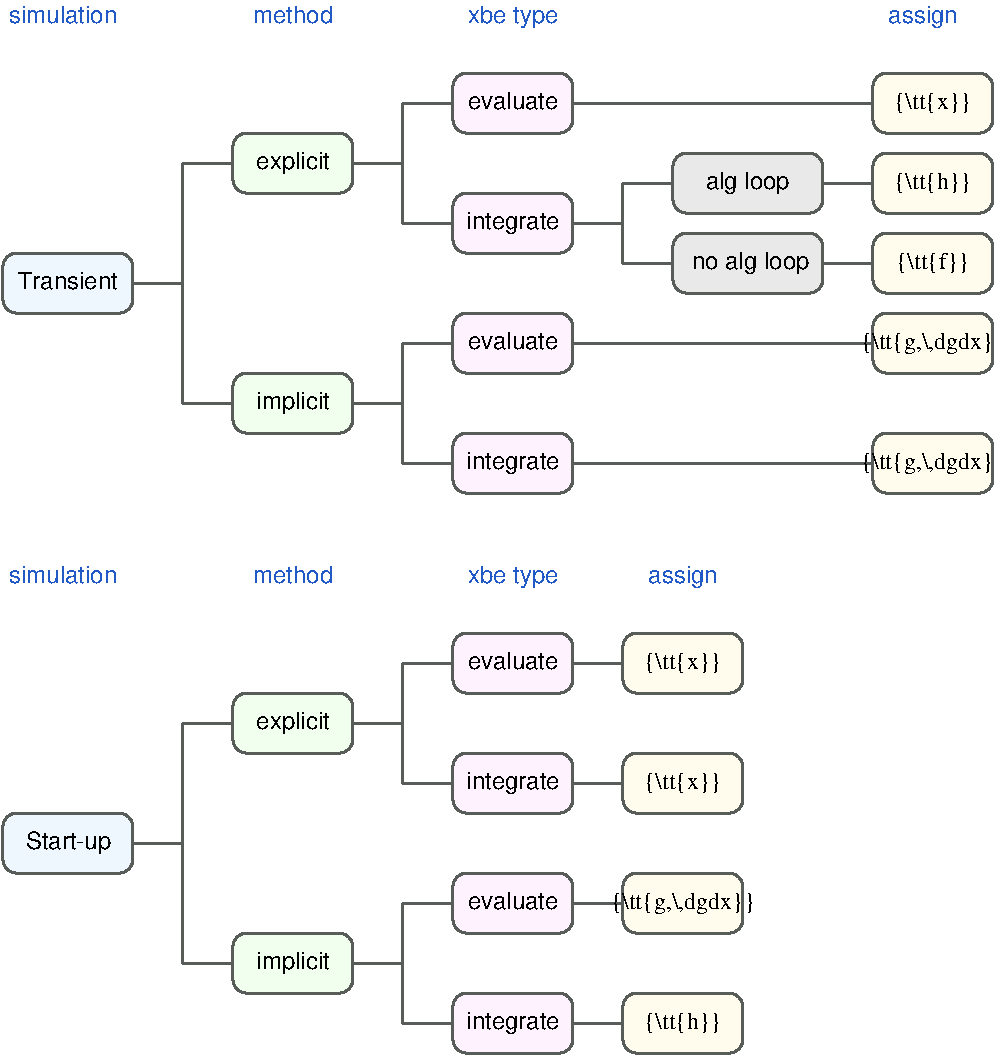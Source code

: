 #FIG 3.2  Produced by xfig version 3.2.7b
Landscape
Center
Inches
Letter
100.00
Single
-2
1200 2
0 32 #909090
0 33 #e6e4ce
0 34 #9b9b9b
0 35 #ce9100
0 36 #f762aa
0 37 #7070ff
0 38 #9191fe
0 39 #8e928e
0 40 #e7e7cf
0 41 #9e9a9e
0 42 #cf9200
0 43 #f761ae
0 44 #7171ff
0 45 #595d59
0 46 #636363
0 47 #8e8e8e
0 48 #b79b73
0 49 #4193ff
0 50 #bf703b
0 51 #db7700
0 52 #dab800
0 53 #006400
0 54 #5a6b3b
0 55 #d3d3d3
0 56 #aaaaaa
0 57 #8e8ea4
0 58 #f3b95d
0 59 #89996b
0 60 #646464
0 61 #b7e6ff
0 62 #86c0ec
0 63 #bdbdbd
0 64 #d39552
0 65 #98d2fe
0 66 #8c6b6b
0 67 #8c9c6b
0 68 #f76b00
0 69 #5a6b39
0 70 #8c9c6b
0 71 #8c9c7b
0 72 #184a18
0 73 #adadad
0 74 #f7bd5a
0 75 #636b9c
0 76 #f7f7f7
0 77 #de0000
0 78 #adadad
0 79 #f7bd5a
0 80 #adadad
0 81 #f7bd5a
0 82 #636b9c
0 83 #526b29
0 84 #949494
0 85 #006300
0 86 #9ca5b5
0 87 #ff9400
0 88 #ff9400
0 89 #00634a
0 90 #7b844a
0 91 #63737b
0 92 #e7bd7b
0 93 #184a18
0 94 #f7bd5a
0 95 #dedede
0 96 #f3eed3
0 97 #f5ae5d
0 98 #95ce99
0 99 #b5157d
0 100 #eeeeee
0 101 #848484
0 102 #7b7b7b
0 103 #005a00
0 104 #e77373
0 105 #ffcb31
0 106 #29794a
0 107 #de2821
0 108 #2159c6
0 109 #f8f8f8
0 110 #e6e6e6
0 111 #a5b5c6
0 112 #6b6b94
0 113 #846b6b
0 114 #529c4a
0 115 #d6e7e7
0 116 #526363
0 117 #186b4a
0 118 #21845a
0 119 #e7e7e7
0 120 #717571
0 121 #414541
0 122 #2277ff
0 123 #d5d5d5
0 124 #d0e7f8
0 125 #cce2f2
0 126 #2360f9
0 127 #acc2ff
0 128 #ffafff
0 129 #e2e2e2
0 130 #80ee80
0 131 #fee680
0 132 #ffb200
0 133 #000000
0 134 #5f5f5f
0 135 #c2c2c2
0 136 #9ed30a
0 137 #d575ea
0 138 #e0b341
0 139 #14b732
0 140 #fc859b
0 141 #cca1ba
0 142 #e4f4e4
0 143 #eff7fe
0 144 #ffebee
0 145 #e5f1fe
0 146 #fffcee
0 147 #fff2ff
0 148 #f1ffee
0 149 #caf5c4
0 150 #b4b4ff
0 151 #c2c2c2
0 152 #e9e9e9
6 525 1875 1650 2475
2 4 0 2 45 143 60 -1 20 0.000 0 0 7 0 0 5
	 1575 2400 600 2400 600 1950 1575 1950 1575 2400
4 1 0 50 -1 16 12 0.0000 4 150 810 1085 2217 Transient\001
-6
6 7050 1125 8100 1725
2 4 0 2 45 146 60 -1 20 0.000 0 0 7 0 0 5
	 8025 1650 7125 1650 7125 1200 8025 1200 8025 1650
4 1 0 50 -1 0 12 0.0000 6 165 645 7575 1467 {\\tt{h}}\001
-6
6 7050 1725 8100 2325
2 4 0 2 45 146 60 -1 20 0.000 0 0 7 0 0 5
	 8025 2250 7125 2250 7125 1800 8025 1800 8025 2250
4 1 0 50 -1 0 12 0.0000 6 165 600 7575 2067 {\\tt{f}}\001
-6
6 7050 525 8100 1125
2 4 0 2 45 146 60 -1 20 0.000 0 0 7 0 0 5
	 8025 1050 7125 1050 7125 600 8025 600 8025 1050
4 1 0 50 -1 0 12 0.0000 6 165 645 7575 867 {\\tt{x}}\001
-6
6 6900 2325 8250 2925
2 4 0 2 45 146 60 -1 20 0.000 0 0 7 0 0 5
	 8025 2850 7125 2850 7125 2400 8025 2400 8025 2850
4 1 0 50 -1 0 12 0.0000 6 180 1215 7575 2667 {\\tt{g,\\,dgdx}}\001
-6
6 6900 3225 8250 3825
2 4 0 2 45 146 60 -1 20 0.000 0 0 7 0 0 5
	 8025 3750 7125 3750 7125 3300 8025 3300 8025 3750
4 1 0 50 -1 0 12 0.0000 6 180 1215 7575 3567 {\\tt{g,\\,dgdx}}\001
-6
6 2250 2775 3300 3375
2 4 0 2 45 148 60 -1 20 0.000 0 0 7 0 0 5
	 3225 3300 2325 3300 2325 2850 3225 2850 3225 3300
4 1 0 50 -1 16 12 0.0000 4 195 615 2775 3117 implicit\001
-6
6 3900 2325 4950 2925
2 4 0 2 45 147 60 -1 20 0.000 0 0 7 0 0 5
	 4875 2850 3975 2850 3975 2400 4875 2400 4875 2850
4 1 0 50 -1 16 12 0.0000 4 150 735 4425 2667 evaluate\001
-6
6 3900 1425 4950 2025
2 4 0 2 45 147 60 -1 20 0.000 0 0 7 0 0 5
	 4875 1950 3975 1950 3975 1500 4875 1500 4875 1950
4 1 0 50 -1 16 12 0.0000 4 195 750 4425 1767 integrate\001
-6
6 3900 525 4950 1125
2 4 0 2 45 147 60 -1 20 0.000 0 0 7 0 0 5
	 4875 1050 3975 1050 3975 600 4875 600 4875 1050
4 1 0 50 -1 16 12 0.0000 4 150 735 4425 867 evaluate\001
-6
6 3900 3225 4950 3825
2 4 0 2 45 147 60 -1 20 0.000 0 0 7 0 0 5
	 4875 3750 3975 3750 3975 3300 4875 3300 4875 3750
4 1 0 50 -1 16 12 0.0000 4 195 750 4425 3567 integrate\001
-6
6 2250 975 3300 1575
2 4 0 2 45 148 60 -1 20 0.000 0 0 7 0 0 5
	 3225 1500 2325 1500 2325 1050 3225 1050 3225 1500
4 1 0 50 -1 16 12 0.0000 4 195 615 2775 1317 explicit\001
-6
6 525 6075 1650 6675
2 4 0 2 45 143 60 -1 20 0.000 0 0 7 0 0 5
	 1575 6600 600 6600 600 6150 1575 6150 1575 6600
4 1 0 50 -1 16 12 0.0000 4 195 690 1092 6417 Start-up\001
-6
6 600 75 7800 300
4 1 108 50 -1 16 12 0.0000 4 195 750 4425 225 xbe type\001
4 1 108 50 -1 16 12 0.0000 4 195 570 7500 225 assign\001
4 1 108 50 -1 16 12 0.0000 4 150 645 2775 225 method\001
4 1 108 50 -1 16 12 0.0000 4 150 885 1050 225 simulation\001
-6
6 2250 6975 3300 7575
2 4 0 2 45 148 60 -1 20 0.000 0 0 7 0 0 5
	 3225 7500 2325 7500 2325 7050 3225 7050 3225 7500
4 1 0 50 -1 16 12 0.0000 4 195 615 2775 7317 implicit\001
-6
6 3900 6525 4950 7125
2 4 0 2 45 147 60 -1 20 0.000 0 0 7 0 0 5
	 4875 7050 3975 7050 3975 6600 4875 6600 4875 7050
4 1 0 50 -1 16 12 0.0000 4 150 735 4425 6867 evaluate\001
-6
6 3900 5625 4950 6225
2 4 0 2 45 147 60 -1 20 0.000 0 0 7 0 0 5
	 4875 6150 3975 6150 3975 5700 4875 5700 4875 6150
4 1 0 50 -1 16 12 0.0000 4 195 750 4425 5967 integrate\001
-6
6 3900 4725 4950 5325
2 4 0 2 45 147 60 -1 20 0.000 0 0 7 0 0 5
	 4875 5250 3975 5250 3975 4800 4875 4800 4875 5250
4 1 0 50 -1 16 12 0.0000 4 150 735 4425 5067 evaluate\001
-6
6 3900 7425 4950 8025
2 4 0 2 45 147 60 -1 20 0.000 0 0 7 0 0 5
	 4875 7950 3975 7950 3975 7500 4875 7500 4875 7950
4 1 0 50 -1 16 12 0.0000 4 195 750 4425 7767 integrate\001
-6
6 2250 5175 3300 5775
2 4 0 2 45 148 60 -1 20 0.000 0 0 7 0 0 5
	 3225 5700 2325 5700 2325 5250 3225 5250 3225 5700
4 1 0 50 -1 16 12 0.0000 4 195 615 2775 5517 explicit\001
-6
6 5175 4725 6225 5325
2 4 0 2 45 146 60 -1 20 0.000 0 0 7 0 0 5
	 6150 5250 5250 5250 5250 4800 6150 4800 6150 5250
4 1 0 50 -1 0 12 0.0000 6 165 645 5700 5067 {\\tt{x}}\001
-6
6 5175 5625 6225 6225
2 4 0 2 45 146 60 -1 20 0.000 0 0 7 0 0 5
	 6150 6150 5250 6150 5250 5700 6150 5700 6150 6150
4 1 0 50 -1 0 12 0.0000 6 165 645 5700 5967 {\\tt{x}}\001
-6
6 5025 6525 6375 7125
2 4 0 2 45 146 60 -1 20 0.000 0 0 7 0 0 5
	 6150 7050 5250 7050 5250 6600 6150 6600 6150 7050
4 1 0 50 -1 0 12 0.0000 6 180 1215 5700 6867 {\\tt{g,\\,dgdx}}\001
-6
6 5175 7425 6225 8025
2 4 0 2 45 146 60 -1 20 0.000 0 0 7 0 0 5
	 6150 7950 5250 7950 5250 7500 6150 7500 6150 7950
4 1 0 50 -1 0 12 0.0000 6 165 645 5700 7767 {\\tt{h}}\001
-6
2 1 0 2 45 7 52 -1 -1 0.000 0 0 -1 0 0 2
	 5250 1425 5625 1425
2 1 0 2 45 7 52 -1 -1 0.000 0 0 -1 0 0 2
	 5250 2025 5625 2025
2 1 0 2 45 7 52 -1 -1 0.000 0 0 -1 0 0 2
	 5250 1425 5250 2025
2 1 0 2 45 7 52 -1 -1 0.000 0 0 -1 0 0 2
	 4875 1725 5250 1725
2 1 0 2 45 7 52 -1 -1 0.000 0 0 -1 0 0 2
	 6750 1425 7125 1425
2 1 0 2 45 7 52 -1 -1 0.000 0 0 -1 0 0 2
	 6750 2025 7125 2025
2 1 0 2 45 7 52 -1 -1 0.000 0 0 -1 0 0 2
	 4875 825 7125 825
2 1 0 2 45 7 52 -1 -1 0.000 0 0 -1 0 0 2
	 4875 2625 7125 2625
2 1 0 2 45 7 52 -1 -1 0.000 0 0 -1 0 0 2
	 4875 3525 7125 3525
2 4 0 2 45 152 60 -1 20 0.000 0 0 7 0 0 5
	 6750 2250 5625 2250 5625 1800 6750 1800 6750 2250
2 4 0 2 45 152 60 -1 20 0.000 0 0 7 0 0 5
	 6750 1650 5625 1650 5625 1200 6750 1200 6750 1650
2 1 0 2 45 7 52 -1 -1 0.000 0 0 -1 0 0 2
	 1950 1275 2325 1275
2 1 0 2 45 7 52 -1 -1 0.000 0 0 -1 0 0 2
	 1950 3075 2325 3075
2 1 0 2 45 7 52 -1 -1 0.000 0 0 -1 0 0 2
	 1950 1275 1950 3075
2 1 0 2 45 7 52 -1 -1 0.000 0 0 -1 0 0 2
	 1575 2175 1950 2175
2 1 0 2 45 7 52 -1 -1 0.000 0 0 -1 0 0 2
	 3225 1275 3600 1275
2 1 0 2 45 7 52 -1 -1 0.000 0 0 -1 0 0 2
	 3225 3075 3600 3075
2 1 0 2 45 7 52 -1 -1 0.000 0 0 -1 0 0 2
	 3600 825 3975 825
2 1 0 2 45 7 52 -1 -1 0.000 0 0 -1 0 0 2
	 3600 1725 3975 1725
2 1 0 2 45 7 52 -1 -1 0.000 0 0 -1 0 0 2
	 3600 2625 3975 2625
2 1 0 2 45 7 52 -1 -1 0.000 0 0 -1 0 0 2
	 3600 3525 3975 3525
2 1 0 2 45 7 52 -1 -1 0.000 0 0 -1 0 0 2
	 3600 825 3600 1725
2 1 0 2 45 7 52 -1 -1 0.000 0 0 -1 0 0 2
	 3600 2625 3600 3525
2 1 0 2 45 7 52 -1 -1 0.000 0 0 -1 0 0 2
	 1950 5475 2325 5475
2 1 0 2 45 7 52 -1 -1 0.000 0 0 -1 0 0 2
	 1950 7275 2325 7275
2 1 0 2 45 7 52 -1 -1 0.000 0 0 -1 0 0 2
	 1950 5475 1950 7275
2 1 0 2 45 7 52 -1 -1 0.000 0 0 -1 0 0 2
	 1575 6375 1950 6375
2 1 0 2 45 7 52 -1 -1 0.000 0 0 -1 0 0 2
	 3225 5475 3600 5475
2 1 0 2 45 7 52 -1 -1 0.000 0 0 -1 0 0 2
	 3225 7275 3600 7275
2 1 0 2 45 7 52 -1 -1 0.000 0 0 -1 0 0 2
	 3600 5025 3975 5025
2 1 0 2 45 7 52 -1 -1 0.000 0 0 -1 0 0 2
	 3600 5925 3975 5925
2 1 0 2 45 7 52 -1 -1 0.000 0 0 -1 0 0 2
	 3600 6825 3975 6825
2 1 0 2 45 7 52 -1 -1 0.000 0 0 -1 0 0 2
	 3600 7725 3975 7725
2 1 0 2 45 7 52 -1 -1 0.000 0 0 -1 0 0 2
	 3600 5025 3600 5925
2 1 0 2 45 7 52 -1 -1 0.000 0 0 -1 0 0 2
	 3600 6825 3600 7725
2 1 0 2 45 7 52 -1 -1 0.000 0 0 -1 0 0 2
	 4875 5025 5250 5025
2 1 0 2 45 7 52 -1 -1 0.000 0 0 -1 0 0 2
	 4875 5925 5250 5925
2 1 0 2 45 7 52 -1 -1 0.000 0 0 -1 0 0 2
	 4875 6825 5250 6825
2 1 0 2 45 7 52 -1 -1 0.000 0 0 -1 0 0 2
	 4875 7725 5250 7725
4 1 0 50 -1 16 12 0.0000 4 195 675 6185 1467 alg loop\001
4 1 0 50 -1 16 12 0.0000 4 195 945 6207 2067 no alg loop\001
4 1 108 50 -1 16 12 0.0000 4 195 750 4425 4425 xbe type\001
4 1 108 50 -1 16 12 0.0000 4 150 645 2775 4425 method\001
4 1 108 50 -1 16 12 0.0000 4 150 885 1050 4425 simulation\001
4 1 108 50 -1 16 12 0.0000 4 195 570 5700 4425 assign\001
